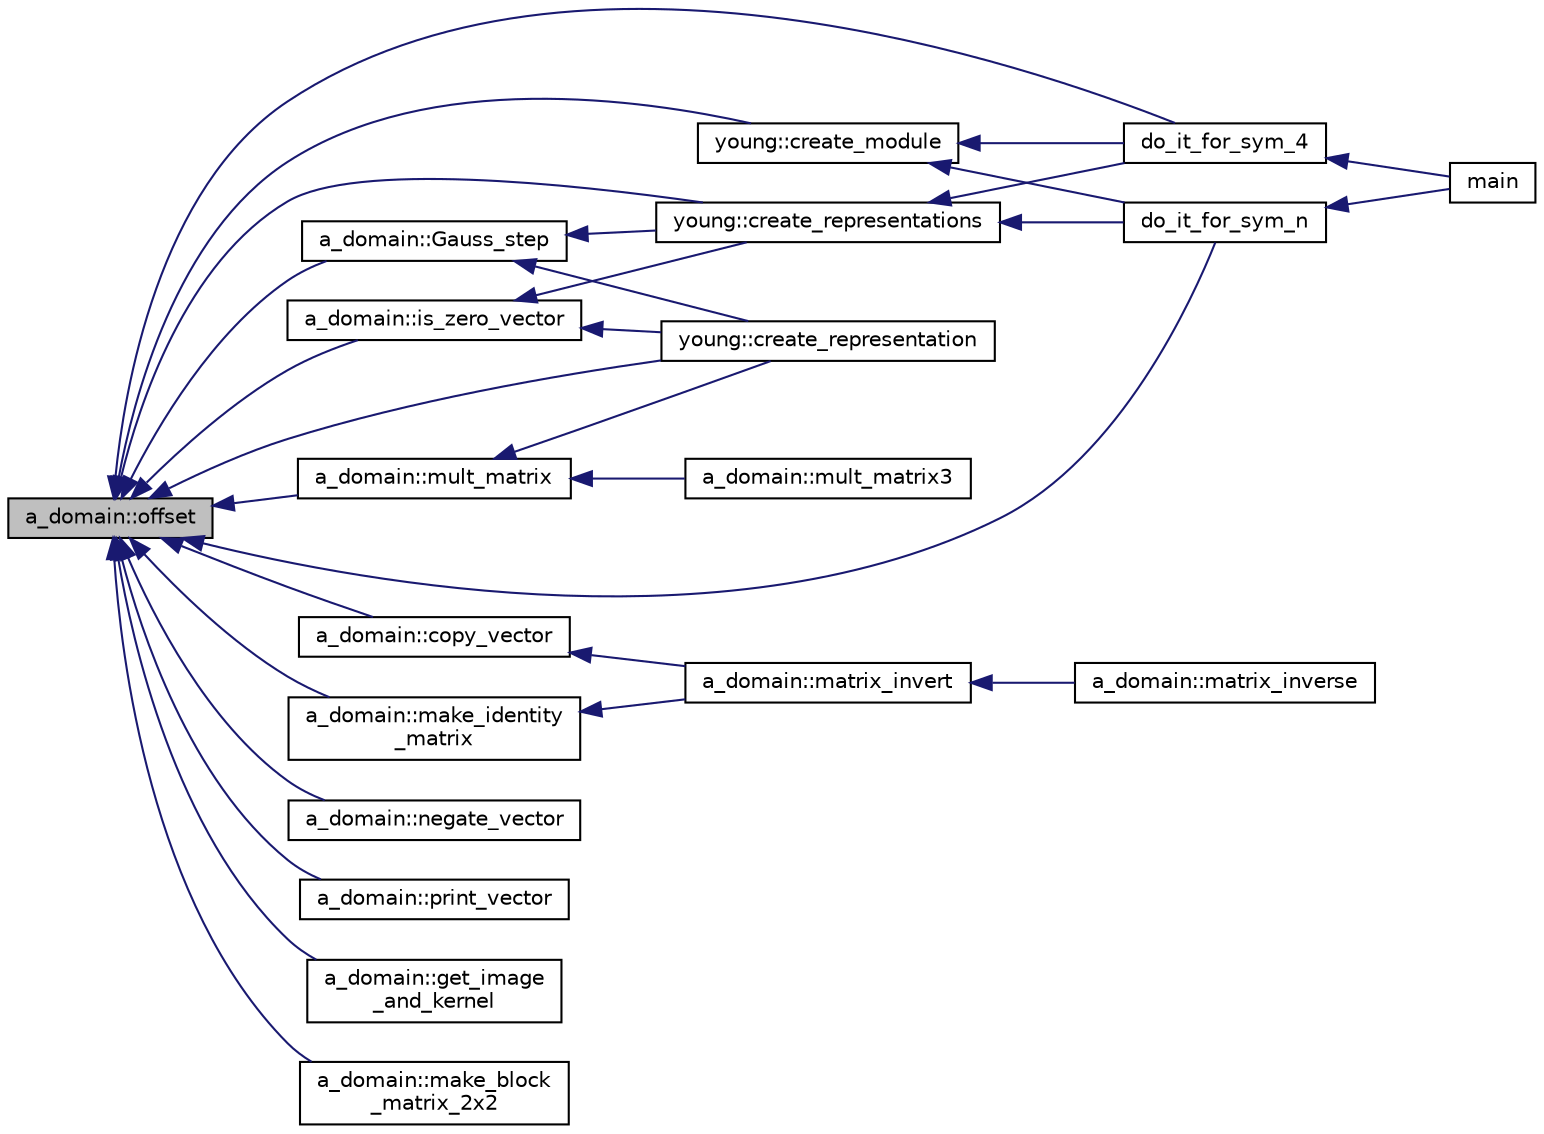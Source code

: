 digraph "a_domain::offset"
{
  edge [fontname="Helvetica",fontsize="10",labelfontname="Helvetica",labelfontsize="10"];
  node [fontname="Helvetica",fontsize="10",shape=record];
  rankdir="LR";
  Node256 [label="a_domain::offset",height=0.2,width=0.4,color="black", fillcolor="grey75", style="filled", fontcolor="black"];
  Node256 -> Node257 [dir="back",color="midnightblue",fontsize="10",style="solid",fontname="Helvetica"];
  Node257 [label="do_it_for_sym_n",height=0.2,width=0.4,color="black", fillcolor="white", style="filled",URL="$d0/d87/group__ring_8_c.html#a7da1c84aee65e2c8fd4b83f0809835ad"];
  Node257 -> Node258 [dir="back",color="midnightblue",fontsize="10",style="solid",fontname="Helvetica"];
  Node258 [label="main",height=0.2,width=0.4,color="black", fillcolor="white", style="filled",URL="$d0/d87/group__ring_8_c.html#a3c04138a5bfe5d72780bb7e82a18e627"];
  Node256 -> Node259 [dir="back",color="midnightblue",fontsize="10",style="solid",fontname="Helvetica"];
  Node259 [label="do_it_for_sym_4",height=0.2,width=0.4,color="black", fillcolor="white", style="filled",URL="$d0/d87/group__ring_8_c.html#aed9b25712c762c878090038e97568d07"];
  Node259 -> Node258 [dir="back",color="midnightblue",fontsize="10",style="solid",fontname="Helvetica"];
  Node256 -> Node260 [dir="back",color="midnightblue",fontsize="10",style="solid",fontname="Helvetica"];
  Node260 [label="a_domain::is_zero_vector",height=0.2,width=0.4,color="black", fillcolor="white", style="filled",URL="$db/dd1/classa__domain.html#ae912852fba4368a5dc10b3cf21d1ce71"];
  Node260 -> Node261 [dir="back",color="midnightblue",fontsize="10",style="solid",fontname="Helvetica"];
  Node261 [label="young::create_representations",height=0.2,width=0.4,color="black", fillcolor="white", style="filled",URL="$dd/d68/classyoung.html#ac8179e6c679636e61f6effd72e392a15"];
  Node261 -> Node257 [dir="back",color="midnightblue",fontsize="10",style="solid",fontname="Helvetica"];
  Node261 -> Node259 [dir="back",color="midnightblue",fontsize="10",style="solid",fontname="Helvetica"];
  Node260 -> Node262 [dir="back",color="midnightblue",fontsize="10",style="solid",fontname="Helvetica"];
  Node262 [label="young::create_representation",height=0.2,width=0.4,color="black", fillcolor="white", style="filled",URL="$dd/d68/classyoung.html#ad6c7168dc7b9afc75701b9563b24a0a5"];
  Node256 -> Node263 [dir="back",color="midnightblue",fontsize="10",style="solid",fontname="Helvetica"];
  Node263 [label="a_domain::copy_vector",height=0.2,width=0.4,color="black", fillcolor="white", style="filled",URL="$db/dd1/classa__domain.html#adc51883ec234c73edbbc047a0a3e2f6c"];
  Node263 -> Node264 [dir="back",color="midnightblue",fontsize="10",style="solid",fontname="Helvetica"];
  Node264 [label="a_domain::matrix_invert",height=0.2,width=0.4,color="black", fillcolor="white", style="filled",URL="$db/dd1/classa__domain.html#af55f171ad67c2b35e762f1ba51aaa4c4"];
  Node264 -> Node265 [dir="back",color="midnightblue",fontsize="10",style="solid",fontname="Helvetica"];
  Node265 [label="a_domain::matrix_inverse",height=0.2,width=0.4,color="black", fillcolor="white", style="filled",URL="$db/dd1/classa__domain.html#a3746a74f1de058547dd1b55436faada1"];
  Node256 -> Node266 [dir="back",color="midnightblue",fontsize="10",style="solid",fontname="Helvetica"];
  Node266 [label="a_domain::negate_vector",height=0.2,width=0.4,color="black", fillcolor="white", style="filled",URL="$db/dd1/classa__domain.html#a53ddd746b3e3bb818262d683117b7647"];
  Node256 -> Node267 [dir="back",color="midnightblue",fontsize="10",style="solid",fontname="Helvetica"];
  Node267 [label="a_domain::print_vector",height=0.2,width=0.4,color="black", fillcolor="white", style="filled",URL="$db/dd1/classa__domain.html#a2819d27696f82b2d71b2a693694da3a0"];
  Node256 -> Node268 [dir="back",color="midnightblue",fontsize="10",style="solid",fontname="Helvetica"];
  Node268 [label="a_domain::Gauss_step",height=0.2,width=0.4,color="black", fillcolor="white", style="filled",URL="$db/dd1/classa__domain.html#af3b9321ab12d926c21a8fc4cb7d7d203"];
  Node268 -> Node261 [dir="back",color="midnightblue",fontsize="10",style="solid",fontname="Helvetica"];
  Node268 -> Node262 [dir="back",color="midnightblue",fontsize="10",style="solid",fontname="Helvetica"];
  Node256 -> Node269 [dir="back",color="midnightblue",fontsize="10",style="solid",fontname="Helvetica"];
  Node269 [label="a_domain::get_image\l_and_kernel",height=0.2,width=0.4,color="black", fillcolor="white", style="filled",URL="$db/dd1/classa__domain.html#aa8d5ed906e9c90919050311f1126ffc3"];
  Node256 -> Node270 [dir="back",color="midnightblue",fontsize="10",style="solid",fontname="Helvetica"];
  Node270 [label="a_domain::mult_matrix",height=0.2,width=0.4,color="black", fillcolor="white", style="filled",URL="$db/dd1/classa__domain.html#ab04b3597b7c8f411ea790f431dfe9a85"];
  Node270 -> Node271 [dir="back",color="midnightblue",fontsize="10",style="solid",fontname="Helvetica"];
  Node271 [label="a_domain::mult_matrix3",height=0.2,width=0.4,color="black", fillcolor="white", style="filled",URL="$db/dd1/classa__domain.html#a80da652b55ad7d4a7897d412f3720016"];
  Node270 -> Node262 [dir="back",color="midnightblue",fontsize="10",style="solid",fontname="Helvetica"];
  Node256 -> Node272 [dir="back",color="midnightblue",fontsize="10",style="solid",fontname="Helvetica"];
  Node272 [label="a_domain::make_block\l_matrix_2x2",height=0.2,width=0.4,color="black", fillcolor="white", style="filled",URL="$db/dd1/classa__domain.html#a41b0e21e707fcfd0e9106f1e211d1cdf"];
  Node256 -> Node273 [dir="back",color="midnightblue",fontsize="10",style="solid",fontname="Helvetica"];
  Node273 [label="a_domain::make_identity\l_matrix",height=0.2,width=0.4,color="black", fillcolor="white", style="filled",URL="$db/dd1/classa__domain.html#ac0b9a2c9b835da684018c60ccb824d3e"];
  Node273 -> Node264 [dir="back",color="midnightblue",fontsize="10",style="solid",fontname="Helvetica"];
  Node256 -> Node274 [dir="back",color="midnightblue",fontsize="10",style="solid",fontname="Helvetica"];
  Node274 [label="young::create_module",height=0.2,width=0.4,color="black", fillcolor="white", style="filled",URL="$dd/d68/classyoung.html#a552fe75292286e49ee0d3f282ea03f8e"];
  Node274 -> Node257 [dir="back",color="midnightblue",fontsize="10",style="solid",fontname="Helvetica"];
  Node274 -> Node259 [dir="back",color="midnightblue",fontsize="10",style="solid",fontname="Helvetica"];
  Node256 -> Node261 [dir="back",color="midnightblue",fontsize="10",style="solid",fontname="Helvetica"];
  Node256 -> Node262 [dir="back",color="midnightblue",fontsize="10",style="solid",fontname="Helvetica"];
}
